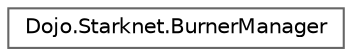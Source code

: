 digraph "Graphical Class Hierarchy"
{
 // LATEX_PDF_SIZE
  bgcolor="transparent";
  edge [fontname=Helvetica,fontsize=10,labelfontname=Helvetica,labelfontsize=10];
  node [fontname=Helvetica,fontsize=10,shape=box,height=0.2,width=0.4];
  rankdir="LR";
  Node0 [id="Node000000",label="Dojo.Starknet.BurnerManager",height=0.2,width=0.4,color="grey40", fillcolor="white", style="filled",URL="$class_dojo_1_1_starknet_1_1_burner_manager.html",tooltip=" "];
}

